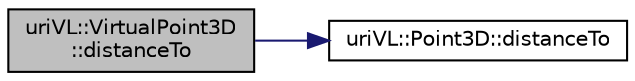 digraph "uriVL::VirtualPoint3D::distanceTo"
{
  edge [fontname="Helvetica",fontsize="10",labelfontname="Helvetica",labelfontsize="10"];
  node [fontname="Helvetica",fontsize="10",shape=record];
  rankdir="LR";
  Node1 [label="uriVL::VirtualPoint3D\l::distanceTo",height=0.2,width=0.4,color="black", fillcolor="grey75", style="filled", fontcolor="black"];
  Node1 -> Node2 [color="midnightblue",fontsize="10",style="solid",fontname="Helvetica"];
  Node2 [label="uriVL::Point3D::distanceTo",height=0.2,width=0.4,color="black", fillcolor="white", style="filled",URL="$classuriVL_1_1Point3D.html#aa1782fc44fbcea302f45a7b59c112a8f",tooltip="Returns the distance between this point and the one received as parameter. "];
}
